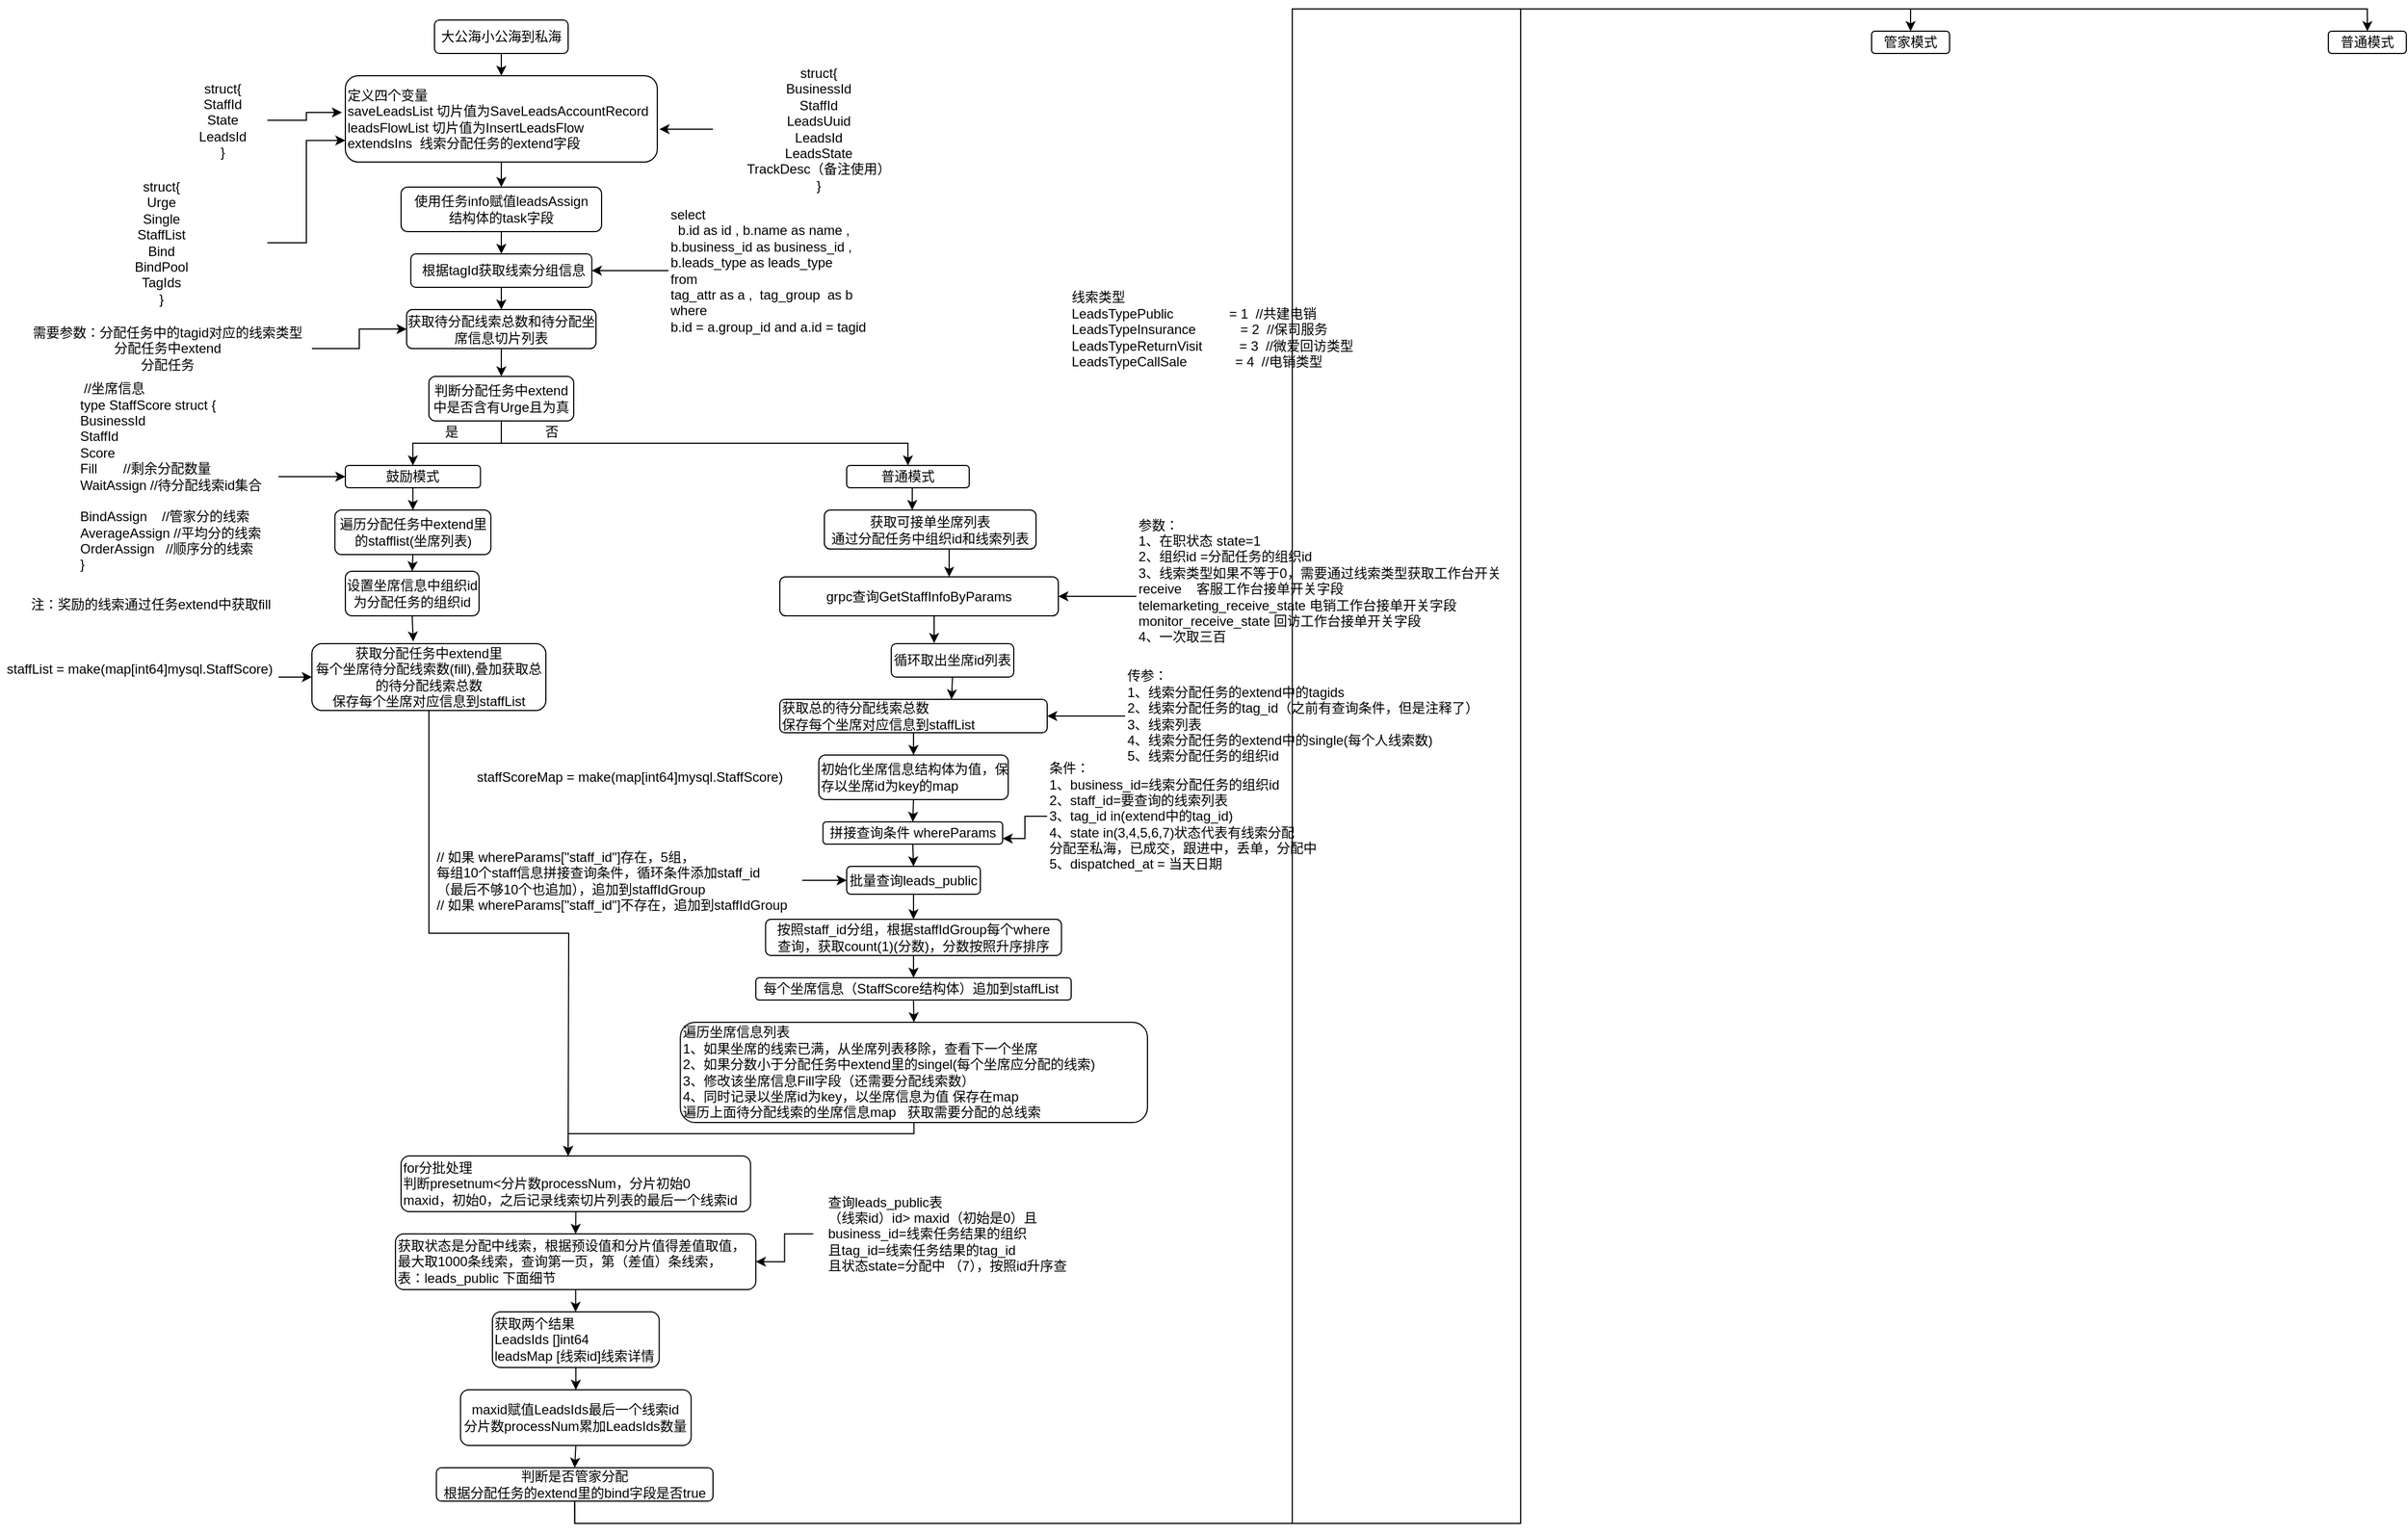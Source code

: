 <mxfile version="14.1.8" type="github">
  <diagram id="KY8PMSi8VeK6j9uEWK3R" name="Page-1">
    <mxGraphModel dx="946" dy="646" grid="1" gridSize="10" guides="1" tooltips="1" connect="1" arrows="1" fold="1" page="1" pageScale="1" pageWidth="1200" pageHeight="1920" math="0" shadow="0">
      <root>
        <mxCell id="0" />
        <mxCell id="1" parent="0" />
        <mxCell id="M7u62a-sFAjZS3G1px5h-3" style="edgeStyle=orthogonalEdgeStyle;rounded=0;orthogonalLoop=1;jettySize=auto;html=1;exitX=0.5;exitY=1;exitDx=0;exitDy=0;entryX=0.5;entryY=0;entryDx=0;entryDy=0;" edge="1" parent="1" source="M7u62a-sFAjZS3G1px5h-1" target="M7u62a-sFAjZS3G1px5h-2">
          <mxGeometry relative="1" as="geometry" />
        </mxCell>
        <mxCell id="M7u62a-sFAjZS3G1px5h-1" value="大公海小公海到私海" style="rounded=1;whiteSpace=wrap;html=1;" vertex="1" parent="1">
          <mxGeometry x="400" y="20" width="120" height="30" as="geometry" />
        </mxCell>
        <mxCell id="M7u62a-sFAjZS3G1px5h-11" style="edgeStyle=orthogonalEdgeStyle;rounded=0;orthogonalLoop=1;jettySize=auto;html=1;exitX=0.5;exitY=1;exitDx=0;exitDy=0;entryX=0.5;entryY=0;entryDx=0;entryDy=0;" edge="1" parent="1" source="M7u62a-sFAjZS3G1px5h-2" target="M7u62a-sFAjZS3G1px5h-10">
          <mxGeometry relative="1" as="geometry" />
        </mxCell>
        <mxCell id="M7u62a-sFAjZS3G1px5h-2" value="定义四个变量&lt;br&gt;saveLeadsList 切片值为SaveLeadsAccountRecord&lt;br&gt;leadsFlowList 切片值为InsertLeadsFlow&lt;br&gt;extendsIns&amp;nbsp; 线索分配任务的extend字段" style="rounded=1;whiteSpace=wrap;html=1;align=left;" vertex="1" parent="1">
          <mxGeometry x="320" y="70" width="280" height="77.5" as="geometry" />
        </mxCell>
        <mxCell id="M7u62a-sFAjZS3G1px5h-7" style="edgeStyle=orthogonalEdgeStyle;rounded=0;orthogonalLoop=1;jettySize=auto;html=1;exitX=1;exitY=0.5;exitDx=0;exitDy=0;entryX=-0.011;entryY=0.426;entryDx=0;entryDy=0;entryPerimeter=0;" edge="1" parent="1" source="M7u62a-sFAjZS3G1px5h-4" target="M7u62a-sFAjZS3G1px5h-2">
          <mxGeometry relative="1" as="geometry" />
        </mxCell>
        <mxCell id="M7u62a-sFAjZS3G1px5h-4" value="struct{&lt;br&gt;StaffId&lt;br&gt;State&lt;br&gt;LeadsId&lt;br&gt;}" style="text;html=1;strokeColor=none;fillColor=none;align=center;verticalAlign=middle;whiteSpace=wrap;rounded=0;" vertex="1" parent="1">
          <mxGeometry x="170" y="70" width="80" height="80" as="geometry" />
        </mxCell>
        <mxCell id="M7u62a-sFAjZS3G1px5h-6" style="edgeStyle=orthogonalEdgeStyle;rounded=0;orthogonalLoop=1;jettySize=auto;html=1;exitX=0;exitY=0.5;exitDx=0;exitDy=0;entryX=1.007;entryY=0.619;entryDx=0;entryDy=0;entryPerimeter=0;" edge="1" parent="1" source="M7u62a-sFAjZS3G1px5h-5" target="M7u62a-sFAjZS3G1px5h-2">
          <mxGeometry relative="1" as="geometry" />
        </mxCell>
        <mxCell id="M7u62a-sFAjZS3G1px5h-5" value="struct{&lt;br&gt;BusinessId&lt;br&gt;StaffId&lt;br&gt;LeadsUuid&lt;br&gt;LeadsId&lt;br&gt;LeadsState&lt;br&gt;TrackDesc（备注使用）&lt;br&gt;}" style="text;html=1;strokeColor=none;fillColor=none;align=center;verticalAlign=middle;whiteSpace=wrap;rounded=0;" vertex="1" parent="1">
          <mxGeometry x="650" y="68" width="190" height="100" as="geometry" />
        </mxCell>
        <mxCell id="M7u62a-sFAjZS3G1px5h-9" style="edgeStyle=orthogonalEdgeStyle;rounded=0;orthogonalLoop=1;jettySize=auto;html=1;exitX=1;exitY=0.5;exitDx=0;exitDy=0;entryX=0;entryY=0.75;entryDx=0;entryDy=0;" edge="1" parent="1" source="M7u62a-sFAjZS3G1px5h-8" target="M7u62a-sFAjZS3G1px5h-2">
          <mxGeometry relative="1" as="geometry" />
        </mxCell>
        <mxCell id="M7u62a-sFAjZS3G1px5h-8" value="struct{&lt;br&gt;Urge&lt;br&gt;Single&lt;br&gt;StaffList&lt;br&gt;Bind&lt;br&gt;BindPool&lt;br&gt;TagIds&lt;br&gt;}" style="text;html=1;strokeColor=none;fillColor=none;align=center;verticalAlign=middle;whiteSpace=wrap;rounded=0;" vertex="1" parent="1">
          <mxGeometry x="60" y="170" width="190" height="100" as="geometry" />
        </mxCell>
        <mxCell id="M7u62a-sFAjZS3G1px5h-13" style="edgeStyle=orthogonalEdgeStyle;rounded=0;orthogonalLoop=1;jettySize=auto;html=1;exitX=0.5;exitY=1;exitDx=0;exitDy=0;entryX=0.5;entryY=0;entryDx=0;entryDy=0;" edge="1" parent="1" source="M7u62a-sFAjZS3G1px5h-10" target="M7u62a-sFAjZS3G1px5h-12">
          <mxGeometry relative="1" as="geometry" />
        </mxCell>
        <mxCell id="M7u62a-sFAjZS3G1px5h-10" value="使用任务info赋值l&lt;span style=&quot;text-align: left&quot;&gt;eadsAssign&lt;br&gt;结构体的task字段&lt;/span&gt;" style="rounded=1;whiteSpace=wrap;html=1;" vertex="1" parent="1">
          <mxGeometry x="370" y="170" width="180" height="40" as="geometry" />
        </mxCell>
        <mxCell id="M7u62a-sFAjZS3G1px5h-16" style="edgeStyle=orthogonalEdgeStyle;rounded=0;orthogonalLoop=1;jettySize=auto;html=1;exitX=0.5;exitY=1;exitDx=0;exitDy=0;entryX=0.5;entryY=0;entryDx=0;entryDy=0;" edge="1" parent="1" source="M7u62a-sFAjZS3G1px5h-12" target="M7u62a-sFAjZS3G1px5h-15">
          <mxGeometry relative="1" as="geometry" />
        </mxCell>
        <mxCell id="M7u62a-sFAjZS3G1px5h-12" value="&amp;nbsp;根据tagId获取线索分组信息&lt;br&gt;" style="rounded=1;whiteSpace=wrap;html=1;" vertex="1" parent="1">
          <mxGeometry x="378.75" y="230" width="162.5" height="30" as="geometry" />
        </mxCell>
        <mxCell id="M7u62a-sFAjZS3G1px5h-61" style="edgeStyle=orthogonalEdgeStyle;rounded=0;orthogonalLoop=1;jettySize=auto;html=1;entryX=1;entryY=0.5;entryDx=0;entryDy=0;" edge="1" parent="1" source="M7u62a-sFAjZS3G1px5h-14" target="M7u62a-sFAjZS3G1px5h-12">
          <mxGeometry relative="1" as="geometry" />
        </mxCell>
        <mxCell id="M7u62a-sFAjZS3G1px5h-14" value="&lt;div&gt;select&amp;nbsp;&lt;/div&gt;&lt;div&gt;&amp;nbsp; b.id as id , b.name as name ,&lt;/div&gt;&lt;div&gt;b.business_id as business_id ,&amp;nbsp;&lt;/div&gt;&lt;div&gt;b.leads_type as leads_type&lt;/div&gt;&lt;div&gt;from&amp;nbsp;&lt;/div&gt;&lt;div&gt;tag_attr as a ,&amp;nbsp; tag_group&amp;nbsp; as b&lt;/div&gt;&lt;div&gt;where&amp;nbsp;&lt;/div&gt;&lt;div&gt;b.id = a.group_id and a.id = tagid&lt;/div&gt;" style="text;html=1;align=left;verticalAlign=middle;resizable=0;points=[];autosize=1;" vertex="1" parent="1">
          <mxGeometry x="610" y="185" width="190" height="120" as="geometry" />
        </mxCell>
        <mxCell id="M7u62a-sFAjZS3G1px5h-20" style="edgeStyle=orthogonalEdgeStyle;rounded=0;orthogonalLoop=1;jettySize=auto;html=1;exitX=0.5;exitY=1;exitDx=0;exitDy=0;" edge="1" parent="1" source="M7u62a-sFAjZS3G1px5h-15" target="M7u62a-sFAjZS3G1px5h-19">
          <mxGeometry relative="1" as="geometry" />
        </mxCell>
        <mxCell id="M7u62a-sFAjZS3G1px5h-15" value="获取待分配线索总数和待分配坐席信息切片列表" style="rounded=1;whiteSpace=wrap;html=1;" vertex="1" parent="1">
          <mxGeometry x="375" y="280" width="170" height="35" as="geometry" />
        </mxCell>
        <mxCell id="M7u62a-sFAjZS3G1px5h-18" style="edgeStyle=orthogonalEdgeStyle;rounded=0;orthogonalLoop=1;jettySize=auto;html=1;entryX=0;entryY=0.5;entryDx=0;entryDy=0;" edge="1" parent="1" source="M7u62a-sFAjZS3G1px5h-17" target="M7u62a-sFAjZS3G1px5h-15">
          <mxGeometry relative="1" as="geometry" />
        </mxCell>
        <mxCell id="M7u62a-sFAjZS3G1px5h-17" value="需要参数：分配任务中的tagid对应的线索类型&lt;br&gt;分配任务中extend&lt;br&gt;分配任务&lt;br&gt;" style="text;html=1;align=center;verticalAlign=middle;resizable=0;points=[];autosize=1;" vertex="1" parent="1">
          <mxGeometry x="30" y="290" width="260" height="50" as="geometry" />
        </mxCell>
        <mxCell id="M7u62a-sFAjZS3G1px5h-23" style="edgeStyle=orthogonalEdgeStyle;rounded=0;orthogonalLoop=1;jettySize=auto;html=1;exitX=0.5;exitY=1;exitDx=0;exitDy=0;entryX=0.5;entryY=0;entryDx=0;entryDy=0;" edge="1" parent="1" source="M7u62a-sFAjZS3G1px5h-19" target="M7u62a-sFAjZS3G1px5h-21">
          <mxGeometry relative="1" as="geometry" />
        </mxCell>
        <mxCell id="M7u62a-sFAjZS3G1px5h-24" style="edgeStyle=orthogonalEdgeStyle;rounded=0;orthogonalLoop=1;jettySize=auto;html=1;exitX=0.5;exitY=1;exitDx=0;exitDy=0;entryX=0.5;entryY=0;entryDx=0;entryDy=0;" edge="1" parent="1" source="M7u62a-sFAjZS3G1px5h-19" target="M7u62a-sFAjZS3G1px5h-22">
          <mxGeometry relative="1" as="geometry" />
        </mxCell>
        <mxCell id="M7u62a-sFAjZS3G1px5h-19" value="判断分配任务中extend中是否含有Urge且为真" style="rounded=1;whiteSpace=wrap;html=1;" vertex="1" parent="1">
          <mxGeometry x="395" y="340" width="130" height="40" as="geometry" />
        </mxCell>
        <mxCell id="M7u62a-sFAjZS3G1px5h-31" style="edgeStyle=orthogonalEdgeStyle;rounded=0;orthogonalLoop=1;jettySize=auto;html=1;exitX=0.5;exitY=1;exitDx=0;exitDy=0;entryX=0.5;entryY=0;entryDx=0;entryDy=0;" edge="1" parent="1" source="M7u62a-sFAjZS3G1px5h-21" target="M7u62a-sFAjZS3G1px5h-30">
          <mxGeometry relative="1" as="geometry" />
        </mxCell>
        <mxCell id="M7u62a-sFAjZS3G1px5h-21" value="鼓励模式" style="rounded=1;whiteSpace=wrap;html=1;" vertex="1" parent="1">
          <mxGeometry x="320" y="420" width="121.25" height="20" as="geometry" />
        </mxCell>
        <mxCell id="M7u62a-sFAjZS3G1px5h-38" style="edgeStyle=orthogonalEdgeStyle;rounded=0;orthogonalLoop=1;jettySize=auto;html=1;exitX=0.5;exitY=1;exitDx=0;exitDy=0;entryX=0.415;entryY=0;entryDx=0;entryDy=0;entryPerimeter=0;" edge="1" parent="1" source="M7u62a-sFAjZS3G1px5h-22" target="M7u62a-sFAjZS3G1px5h-37">
          <mxGeometry relative="1" as="geometry" />
        </mxCell>
        <mxCell id="M7u62a-sFAjZS3G1px5h-22" value="普通模式" style="rounded=1;whiteSpace=wrap;html=1;" vertex="1" parent="1">
          <mxGeometry x="770" y="420" width="110" height="20" as="geometry" />
        </mxCell>
        <mxCell id="M7u62a-sFAjZS3G1px5h-25" value="是" style="text;html=1;align=center;verticalAlign=middle;resizable=0;points=[];autosize=1;" vertex="1" parent="1">
          <mxGeometry x="400" y="380" width="30" height="20" as="geometry" />
        </mxCell>
        <mxCell id="M7u62a-sFAjZS3G1px5h-26" value="否" style="text;html=1;align=center;verticalAlign=middle;resizable=0;points=[];autosize=1;" vertex="1" parent="1">
          <mxGeometry x="490" y="380" width="30" height="20" as="geometry" />
        </mxCell>
        <mxCell id="M7u62a-sFAjZS3G1px5h-29" style="edgeStyle=orthogonalEdgeStyle;rounded=0;orthogonalLoop=1;jettySize=auto;html=1;entryX=0;entryY=0.5;entryDx=0;entryDy=0;" edge="1" parent="1" source="M7u62a-sFAjZS3G1px5h-28" target="M7u62a-sFAjZS3G1px5h-21">
          <mxGeometry relative="1" as="geometry" />
        </mxCell>
        <mxCell id="M7u62a-sFAjZS3G1px5h-28" value="&lt;div&gt;&amp;nbsp;//坐席信息&lt;/div&gt;&lt;div&gt;type StaffScore struct {&lt;/div&gt;&lt;div&gt;&lt;span&gt;	&lt;/span&gt;BusinessId&amp;nbsp; &amp;nbsp;&amp;nbsp;&lt;/div&gt;&lt;div&gt;&lt;span&gt;	&lt;/span&gt;StaffId&amp;nbsp; &amp;nbsp; &amp;nbsp;&amp;nbsp;&lt;/div&gt;&lt;div&gt;&lt;span&gt;	&lt;/span&gt;Score&amp;nbsp; &amp;nbsp; &amp;nbsp; &amp;nbsp; &amp;nbsp;&lt;/div&gt;&lt;div&gt;&lt;span&gt;	&lt;/span&gt;Fill&amp;nbsp; &amp;nbsp; &amp;nbsp; &amp;nbsp;//剩余分配数量&lt;/div&gt;&lt;div&gt;&lt;span&gt;	&lt;/span&gt;WaitAssign //待分配线索id集合&lt;/div&gt;&lt;div&gt;&lt;br&gt;&lt;/div&gt;&lt;div&gt;&lt;span&gt;	&lt;/span&gt;BindAssign&amp;nbsp; &amp;nbsp; //管家分的线索&lt;/div&gt;&lt;div&gt;&lt;span&gt;	&lt;/span&gt;AverageAssign //平均分的线索&lt;/div&gt;&lt;div&gt;&lt;span&gt;	&lt;/span&gt;OrderAssign&amp;nbsp; &amp;nbsp;//顺序分的线索&lt;/div&gt;&lt;div&gt;}&lt;/div&gt;" style="text;html=1;align=left;verticalAlign=middle;resizable=0;points=[];autosize=1;" vertex="1" parent="1">
          <mxGeometry x="80" y="345" width="180" height="170" as="geometry" />
        </mxCell>
        <mxCell id="M7u62a-sFAjZS3G1px5h-33" style="edgeStyle=orthogonalEdgeStyle;rounded=0;orthogonalLoop=1;jettySize=auto;html=1;exitX=0.5;exitY=1;exitDx=0;exitDy=0;entryX=0.5;entryY=0;entryDx=0;entryDy=0;" edge="1" parent="1" source="M7u62a-sFAjZS3G1px5h-30" target="M7u62a-sFAjZS3G1px5h-32">
          <mxGeometry relative="1" as="geometry" />
        </mxCell>
        <mxCell id="M7u62a-sFAjZS3G1px5h-30" value="遍历分配任务中extend里的stafflist(坐席列表)" style="rounded=1;whiteSpace=wrap;html=1;" vertex="1" parent="1">
          <mxGeometry x="310.62" y="460" width="140" height="40" as="geometry" />
        </mxCell>
        <mxCell id="M7u62a-sFAjZS3G1px5h-36" style="edgeStyle=orthogonalEdgeStyle;rounded=0;orthogonalLoop=1;jettySize=auto;html=1;exitX=0.5;exitY=1;exitDx=0;exitDy=0;entryX=0.433;entryY=-0.033;entryDx=0;entryDy=0;entryPerimeter=0;" edge="1" parent="1" source="M7u62a-sFAjZS3G1px5h-32" target="M7u62a-sFAjZS3G1px5h-34">
          <mxGeometry relative="1" as="geometry" />
        </mxCell>
        <mxCell id="M7u62a-sFAjZS3G1px5h-32" value="设置坐席信息中组织id为分配任务的组织id" style="rounded=1;whiteSpace=wrap;html=1;" vertex="1" parent="1">
          <mxGeometry x="320" y="515" width="120" height="40" as="geometry" />
        </mxCell>
        <mxCell id="M7u62a-sFAjZS3G1px5h-74" style="edgeStyle=orthogonalEdgeStyle;rounded=0;orthogonalLoop=1;jettySize=auto;html=1;exitX=0.5;exitY=1;exitDx=0;exitDy=0;entryX=0.5;entryY=0;entryDx=0;entryDy=0;" edge="1" parent="1" source="M7u62a-sFAjZS3G1px5h-34">
          <mxGeometry relative="1" as="geometry">
            <mxPoint x="520" y="1040" as="targetPoint" />
          </mxGeometry>
        </mxCell>
        <mxCell id="M7u62a-sFAjZS3G1px5h-34" value="获取分配任务中extend里&lt;br&gt;每个坐席待分配线索数(fill),叠加获取总的待分配线索总数&lt;br&gt;保存每个坐席对应信息到staffList&lt;br&gt;" style="rounded=1;whiteSpace=wrap;html=1;" vertex="1" parent="1">
          <mxGeometry x="290" y="580" width="210" height="60" as="geometry" />
        </mxCell>
        <mxCell id="M7u62a-sFAjZS3G1px5h-62" style="edgeStyle=orthogonalEdgeStyle;rounded=0;orthogonalLoop=1;jettySize=auto;html=1;entryX=0;entryY=0.5;entryDx=0;entryDy=0;" edge="1" parent="1" source="M7u62a-sFAjZS3G1px5h-35" target="M7u62a-sFAjZS3G1px5h-34">
          <mxGeometry relative="1" as="geometry" />
        </mxCell>
        <mxCell id="M7u62a-sFAjZS3G1px5h-35" value="&lt;div&gt;staffList = make(map[int64]mysql.StaffScore)&lt;/div&gt;&lt;div&gt;&lt;br&gt;&lt;/div&gt;" style="text;html=1;align=center;verticalAlign=middle;resizable=0;points=[];autosize=1;" vertex="1" parent="1">
          <mxGeometry x="10" y="595" width="250" height="30" as="geometry" />
        </mxCell>
        <mxCell id="M7u62a-sFAjZS3G1px5h-40" style="edgeStyle=orthogonalEdgeStyle;rounded=0;orthogonalLoop=1;jettySize=auto;html=1;exitX=0.5;exitY=1;exitDx=0;exitDy=0;entryX=0.608;entryY=0;entryDx=0;entryDy=0;entryPerimeter=0;" edge="1" parent="1" source="M7u62a-sFAjZS3G1px5h-37" target="M7u62a-sFAjZS3G1px5h-39">
          <mxGeometry relative="1" as="geometry" />
        </mxCell>
        <mxCell id="M7u62a-sFAjZS3G1px5h-37" value="获取可接单坐席列表&lt;br&gt;通过分配任务中组织id和线索列表" style="rounded=1;whiteSpace=wrap;html=1;" vertex="1" parent="1">
          <mxGeometry x="750" y="460" width="190" height="35" as="geometry" />
        </mxCell>
        <mxCell id="M7u62a-sFAjZS3G1px5h-45" style="edgeStyle=orthogonalEdgeStyle;rounded=0;orthogonalLoop=1;jettySize=auto;html=1;exitX=0.5;exitY=1;exitDx=0;exitDy=0;entryX=0.35;entryY=-0.017;entryDx=0;entryDy=0;entryPerimeter=0;" edge="1" parent="1" source="M7u62a-sFAjZS3G1px5h-39" target="M7u62a-sFAjZS3G1px5h-44">
          <mxGeometry relative="1" as="geometry" />
        </mxCell>
        <mxCell id="M7u62a-sFAjZS3G1px5h-39" value="grpc查询GetStaffInfoByParams" style="rounded=1;whiteSpace=wrap;html=1;" vertex="1" parent="1">
          <mxGeometry x="710" y="520" width="250" height="35" as="geometry" />
        </mxCell>
        <mxCell id="M7u62a-sFAjZS3G1px5h-43" style="edgeStyle=orthogonalEdgeStyle;rounded=0;orthogonalLoop=1;jettySize=auto;html=1;entryX=1;entryY=0.5;entryDx=0;entryDy=0;" edge="1" parent="1" source="M7u62a-sFAjZS3G1px5h-41" target="M7u62a-sFAjZS3G1px5h-39">
          <mxGeometry relative="1" as="geometry" />
        </mxCell>
        <mxCell id="M7u62a-sFAjZS3G1px5h-41" value="参数：&lt;br&gt;1、在职状态 state=1&lt;br&gt;2、组织id =分配任务的组织id&lt;br&gt;3、线索类型如果不等于0，需要通过线索类型获取工作台开关&lt;br&gt;receive&amp;nbsp; &amp;nbsp;&amp;nbsp;客服工作台接单开关字段&lt;br&gt;&lt;div&gt;telemarketing_receive_state&amp;nbsp;&lt;span&gt;电销工作台接单开关字段&lt;/span&gt;&lt;/div&gt;&lt;div&gt;monitor_receive_state&amp;nbsp;&lt;span&gt;回访工作台接单开关字段&lt;br&gt;&lt;/span&gt;4、一次取三百&lt;/div&gt;&lt;div&gt;&lt;span&gt;&lt;br&gt;&lt;/span&gt;&lt;/div&gt;&lt;div&gt;&lt;br&gt;&lt;/div&gt;" style="text;html=1;align=left;verticalAlign=middle;resizable=0;points=[];autosize=1;" vertex="1" parent="1">
          <mxGeometry x="1030" y="462.5" width="340" height="150" as="geometry" />
        </mxCell>
        <mxCell id="M7u62a-sFAjZS3G1px5h-42" value="&lt;div&gt;线索类型&lt;/div&gt;&lt;div&gt;LeadsTypePublic&amp;nbsp; &amp;nbsp; &amp;nbsp; &amp;nbsp; &amp;nbsp; &amp;nbsp; &amp;nbsp; &amp;nbsp;= 1&amp;nbsp; //共建电销&lt;/div&gt;&lt;div&gt;LeadsTypeInsurance&amp;nbsp; &amp;nbsp; &amp;nbsp; &amp;nbsp; &amp;nbsp; &amp;nbsp; = 2&amp;nbsp; //保司服务&lt;/div&gt;&lt;div&gt;LeadsTypeReturnVisit&amp;nbsp; &amp;nbsp; &amp;nbsp; &amp;nbsp; &amp;nbsp; = 3&amp;nbsp; //微爱回访类型&lt;/div&gt;&lt;div&gt;LeadsTypeCallSale&amp;nbsp; &amp;nbsp; &amp;nbsp; &amp;nbsp; &amp;nbsp; &amp;nbsp; &amp;nbsp;= 4&amp;nbsp; //电销类型&lt;/div&gt;&lt;div&gt;&lt;br&gt;&lt;/div&gt;" style="text;html=1;align=left;verticalAlign=middle;resizable=0;points=[];autosize=1;" vertex="1" parent="1">
          <mxGeometry x="970" y="260" width="270" height="90" as="geometry" />
        </mxCell>
        <mxCell id="M7u62a-sFAjZS3G1px5h-47" style="edgeStyle=orthogonalEdgeStyle;rounded=0;orthogonalLoop=1;jettySize=auto;html=1;exitX=0.5;exitY=1;exitDx=0;exitDy=0;entryX=0.642;entryY=0;entryDx=0;entryDy=0;entryPerimeter=0;" edge="1" parent="1" source="M7u62a-sFAjZS3G1px5h-44" target="M7u62a-sFAjZS3G1px5h-46">
          <mxGeometry relative="1" as="geometry" />
        </mxCell>
        <mxCell id="M7u62a-sFAjZS3G1px5h-44" value="循环取出坐席id列表" style="rounded=1;whiteSpace=wrap;html=1;" vertex="1" parent="1">
          <mxGeometry x="810" y="580" width="110" height="30" as="geometry" />
        </mxCell>
        <mxCell id="M7u62a-sFAjZS3G1px5h-52" style="edgeStyle=orthogonalEdgeStyle;rounded=0;orthogonalLoop=1;jettySize=auto;html=1;exitX=0.5;exitY=1;exitDx=0;exitDy=0;" edge="1" parent="1" source="M7u62a-sFAjZS3G1px5h-46" target="M7u62a-sFAjZS3G1px5h-50">
          <mxGeometry relative="1" as="geometry" />
        </mxCell>
        <mxCell id="M7u62a-sFAjZS3G1px5h-46" value="&lt;span&gt;获取总的待分配线索总数&lt;/span&gt;&lt;br&gt;&lt;span&gt;保存每个坐席对应信息到staffList&lt;/span&gt;" style="rounded=1;whiteSpace=wrap;html=1;align=left;" vertex="1" parent="1">
          <mxGeometry x="710" y="630" width="240" height="30" as="geometry" />
        </mxCell>
        <mxCell id="M7u62a-sFAjZS3G1px5h-49" style="edgeStyle=orthogonalEdgeStyle;rounded=0;orthogonalLoop=1;jettySize=auto;html=1;entryX=1;entryY=0.5;entryDx=0;entryDy=0;" edge="1" parent="1" source="M7u62a-sFAjZS3G1px5h-48" target="M7u62a-sFAjZS3G1px5h-46">
          <mxGeometry relative="1" as="geometry" />
        </mxCell>
        <mxCell id="M7u62a-sFAjZS3G1px5h-48" value="传参：&lt;br&gt;1、线索分配任务的extend中的tagids&lt;br&gt;2、线索分配任务的tag_id（之前有查询条件，但是注释了）&lt;br&gt;3、线索列表&lt;br&gt;4、线索分配任务的extend中的single(每个人线索数)&lt;br&gt;5、线索分配任务的组织id" style="text;html=1;align=left;verticalAlign=middle;resizable=0;points=[];autosize=1;" vertex="1" parent="1">
          <mxGeometry x="1020" y="600" width="330" height="90" as="geometry" />
        </mxCell>
        <mxCell id="M7u62a-sFAjZS3G1px5h-54" style="edgeStyle=orthogonalEdgeStyle;rounded=0;orthogonalLoop=1;jettySize=auto;html=1;exitX=0.5;exitY=1;exitDx=0;exitDy=0;entryX=0.5;entryY=0;entryDx=0;entryDy=0;" edge="1" parent="1" source="M7u62a-sFAjZS3G1px5h-50" target="M7u62a-sFAjZS3G1px5h-53">
          <mxGeometry relative="1" as="geometry" />
        </mxCell>
        <mxCell id="M7u62a-sFAjZS3G1px5h-50" value="初始化坐席信息结构体为值，保存以坐席id为key的map" style="rounded=1;whiteSpace=wrap;html=1;align=left;" vertex="1" parent="1">
          <mxGeometry x="745" y="680" width="170" height="40" as="geometry" />
        </mxCell>
        <mxCell id="M7u62a-sFAjZS3G1px5h-51" value="&lt;div&gt;&lt;span&gt;	&lt;/span&gt;staffScoreMap = make(map[int64]mysql.StaffScore)&lt;/div&gt;" style="text;html=1;align=center;verticalAlign=middle;resizable=0;points=[];autosize=1;" vertex="1" parent="1">
          <mxGeometry x="430" y="690" width="290" height="20" as="geometry" />
        </mxCell>
        <mxCell id="M7u62a-sFAjZS3G1px5h-57" style="edgeStyle=orthogonalEdgeStyle;rounded=0;orthogonalLoop=1;jettySize=auto;html=1;exitX=0.5;exitY=1;exitDx=0;exitDy=0;entryX=0.5;entryY=0;entryDx=0;entryDy=0;" edge="1" parent="1" source="M7u62a-sFAjZS3G1px5h-53" target="M7u62a-sFAjZS3G1px5h-56">
          <mxGeometry relative="1" as="geometry" />
        </mxCell>
        <mxCell id="M7u62a-sFAjZS3G1px5h-53" value="拼接查询条件 whereParams" style="rounded=1;whiteSpace=wrap;html=1;" vertex="1" parent="1">
          <mxGeometry x="748.75" y="740" width="161.25" height="20" as="geometry" />
        </mxCell>
        <mxCell id="M7u62a-sFAjZS3G1px5h-59" style="edgeStyle=orthogonalEdgeStyle;rounded=0;orthogonalLoop=1;jettySize=auto;html=1;entryX=1;entryY=0.75;entryDx=0;entryDy=0;" edge="1" parent="1" source="M7u62a-sFAjZS3G1px5h-55" target="M7u62a-sFAjZS3G1px5h-53">
          <mxGeometry relative="1" as="geometry" />
        </mxCell>
        <mxCell id="M7u62a-sFAjZS3G1px5h-55" value="条件：&lt;br&gt;1、business_id=线索分配任务的组织id&lt;br&gt;2、staff_id=要查询的线索列表&lt;br&gt;3、tag_id in(extend中的tag_id)&lt;br&gt;4、state in(3,4,5,6,7)状态代表有线索分配&lt;br&gt;分配至私海，已成交，跟进中，丢单，分配中&lt;br&gt;5、dispatched_at = 当天日期" style="text;html=1;align=left;verticalAlign=middle;resizable=0;points=[];autosize=1;" vertex="1" parent="1">
          <mxGeometry x="950" y="685" width="260" height="100" as="geometry" />
        </mxCell>
        <mxCell id="M7u62a-sFAjZS3G1px5h-65" style="edgeStyle=orthogonalEdgeStyle;rounded=0;orthogonalLoop=1;jettySize=auto;html=1;exitX=0.5;exitY=1;exitDx=0;exitDy=0;entryX=0.5;entryY=0;entryDx=0;entryDy=0;" edge="1" parent="1" source="M7u62a-sFAjZS3G1px5h-56" target="M7u62a-sFAjZS3G1px5h-64">
          <mxGeometry relative="1" as="geometry" />
        </mxCell>
        <mxCell id="M7u62a-sFAjZS3G1px5h-56" value="批量查询leads_public" style="rounded=1;whiteSpace=wrap;html=1;" vertex="1" parent="1">
          <mxGeometry x="770" y="780" width="120" height="25" as="geometry" />
        </mxCell>
        <mxCell id="M7u62a-sFAjZS3G1px5h-60" style="edgeStyle=orthogonalEdgeStyle;rounded=0;orthogonalLoop=1;jettySize=auto;html=1;entryX=0;entryY=0.5;entryDx=0;entryDy=0;" edge="1" parent="1" source="M7u62a-sFAjZS3G1px5h-58" target="M7u62a-sFAjZS3G1px5h-56">
          <mxGeometry relative="1" as="geometry" />
        </mxCell>
        <mxCell id="M7u62a-sFAjZS3G1px5h-58" value="&lt;div&gt;// 如果 whereParams[&quot;staff_id&quot;]存在，5组，&lt;/div&gt;&lt;div&gt;每组10个staff信息拼接查询条件，循环条件添加staff_id&lt;/div&gt;&lt;div&gt;（最后不够10个也追加），&lt;span&gt;追加到staffIdGroup&lt;/span&gt;&lt;/div&gt;&lt;div&gt;// 如果 whereParams[&quot;staff_id&quot;]不存在，追加到staffIdGroup&lt;/div&gt;" style="text;html=1;align=left;verticalAlign=middle;resizable=0;points=[];autosize=1;" vertex="1" parent="1">
          <mxGeometry x="400" y="762.5" width="330" height="60" as="geometry" />
        </mxCell>
        <mxCell id="M7u62a-sFAjZS3G1px5h-67" style="edgeStyle=orthogonalEdgeStyle;rounded=0;orthogonalLoop=1;jettySize=auto;html=1;exitX=0.5;exitY=1;exitDx=0;exitDy=0;entryX=0.5;entryY=0;entryDx=0;entryDy=0;" edge="1" parent="1" source="M7u62a-sFAjZS3G1px5h-64" target="M7u62a-sFAjZS3G1px5h-66">
          <mxGeometry relative="1" as="geometry" />
        </mxCell>
        <mxCell id="M7u62a-sFAjZS3G1px5h-64" value="按照staff_id分组，根据&lt;span style=&quot;text-align: left&quot;&gt;staffIdGroup每个where&lt;/span&gt;&lt;br&gt;查询，获取count(1)(分数)，分数按照升序排序" style="rounded=1;whiteSpace=wrap;html=1;" vertex="1" parent="1">
          <mxGeometry x="697.19" y="827.5" width="265.62" height="32.5" as="geometry" />
        </mxCell>
        <mxCell id="M7u62a-sFAjZS3G1px5h-69" style="edgeStyle=orthogonalEdgeStyle;rounded=0;orthogonalLoop=1;jettySize=auto;html=1;exitX=0.5;exitY=1;exitDx=0;exitDy=0;entryX=0.5;entryY=0;entryDx=0;entryDy=0;" edge="1" parent="1" source="M7u62a-sFAjZS3G1px5h-66" target="M7u62a-sFAjZS3G1px5h-68">
          <mxGeometry relative="1" as="geometry" />
        </mxCell>
        <mxCell id="M7u62a-sFAjZS3G1px5h-66" value="每个坐席信息（&lt;span style=&quot;text-align: left&quot;&gt;StaffScore结构体）&lt;/span&gt;追加到staffList&amp;nbsp;" style="rounded=1;whiteSpace=wrap;html=1;" vertex="1" parent="1">
          <mxGeometry x="688.47" y="880" width="283.06" height="20" as="geometry" />
        </mxCell>
        <mxCell id="M7u62a-sFAjZS3G1px5h-75" style="edgeStyle=orthogonalEdgeStyle;rounded=0;orthogonalLoop=1;jettySize=auto;html=1;exitX=0.5;exitY=1;exitDx=0;exitDy=0;entryX=0.5;entryY=0;entryDx=0;entryDy=0;" edge="1" parent="1" source="M7u62a-sFAjZS3G1px5h-68">
          <mxGeometry relative="1" as="geometry">
            <mxPoint x="520" y="1040" as="targetPoint" />
            <Array as="points">
              <mxPoint x="830" y="1020" />
              <mxPoint x="520" y="1020" />
            </Array>
          </mxGeometry>
        </mxCell>
        <mxCell id="M7u62a-sFAjZS3G1px5h-68" value="遍历坐席信息列表&lt;br&gt;1、如果坐席的线索已满，从坐席列表移除，查看下一个坐席&lt;br&gt;2、如果分数小于分配任务中extend里的singel(每个坐席应分配的线索)&lt;br&gt;3、修改该坐席信息Fill字段（还需要分配线索数）&lt;br&gt;4、同时记录以坐席id为key，以坐席信息为值 保存在map&lt;br&gt;遍历上面待分配线索的坐席信息map&amp;nbsp; &amp;nbsp;获取需要分配的总线索" style="rounded=1;whiteSpace=wrap;html=1;align=left;" vertex="1" parent="1">
          <mxGeometry x="620.7" y="920" width="419.3" height="90" as="geometry" />
        </mxCell>
        <mxCell id="M7u62a-sFAjZS3G1px5h-72" value="注：奖励的线索通过任务extend中获取fill" style="text;html=1;align=center;verticalAlign=middle;resizable=0;points=[];autosize=1;" vertex="1" parent="1">
          <mxGeometry x="30" y="535" width="230" height="20" as="geometry" />
        </mxCell>
        <mxCell id="M7u62a-sFAjZS3G1px5h-78" style="edgeStyle=orthogonalEdgeStyle;rounded=0;orthogonalLoop=1;jettySize=auto;html=1;exitX=0.5;exitY=1;exitDx=0;exitDy=0;entryX=0.5;entryY=0;entryDx=0;entryDy=0;" edge="1" parent="1" source="M7u62a-sFAjZS3G1px5h-76" target="M7u62a-sFAjZS3G1px5h-77">
          <mxGeometry relative="1" as="geometry" />
        </mxCell>
        <mxCell id="M7u62a-sFAjZS3G1px5h-76" value="for分批处理&lt;br&gt;判断presetnum&amp;lt;分片数processNum，分片初始0&lt;br&gt;maxid，初始0，之后记录线索切片列表的最后一个线索id" style="rounded=1;whiteSpace=wrap;html=1;align=left;" vertex="1" parent="1">
          <mxGeometry x="370" y="1040" width="313.75" height="50" as="geometry" />
        </mxCell>
        <mxCell id="M7u62a-sFAjZS3G1px5h-82" style="edgeStyle=orthogonalEdgeStyle;rounded=0;orthogonalLoop=1;jettySize=auto;html=1;exitX=0.5;exitY=1;exitDx=0;exitDy=0;" edge="1" parent="1" source="M7u62a-sFAjZS3G1px5h-77" target="M7u62a-sFAjZS3G1px5h-81">
          <mxGeometry relative="1" as="geometry" />
        </mxCell>
        <mxCell id="M7u62a-sFAjZS3G1px5h-77" value="获取状态是分配中线索，根据预设值和分片值得差值取值，最大取1000条线索，查询第一页，第（差值）条线索，&lt;br&gt;表：leads_public 下面细节" style="rounded=1;whiteSpace=wrap;html=1;align=left;" vertex="1" parent="1">
          <mxGeometry x="364.97" y="1110" width="323.5" height="50" as="geometry" />
        </mxCell>
        <mxCell id="M7u62a-sFAjZS3G1px5h-80" style="edgeStyle=orthogonalEdgeStyle;rounded=0;orthogonalLoop=1;jettySize=auto;html=1;entryX=1;entryY=0.5;entryDx=0;entryDy=0;" edge="1" parent="1" source="M7u62a-sFAjZS3G1px5h-79" target="M7u62a-sFAjZS3G1px5h-77">
          <mxGeometry relative="1" as="geometry" />
        </mxCell>
        <mxCell id="M7u62a-sFAjZS3G1px5h-79" value="&lt;div style=&quot;text-align: left&quot;&gt;&lt;span&gt;查询leads_public表&lt;/span&gt;&lt;/div&gt;&lt;div style=&quot;text-align: left&quot;&gt;&lt;span&gt;（线索id）id&amp;gt;&lt;/span&gt;&lt;span&gt;&amp;nbsp;maxid（初始是0）且&lt;/span&gt;&lt;/div&gt;&lt;span&gt;&lt;div style=&quot;text-align: left&quot;&gt;&lt;span&gt;business_id=线索任务结果的组织&lt;/span&gt;&lt;/div&gt;&lt;div style=&quot;text-align: left&quot;&gt;&lt;span&gt;且&lt;/span&gt;&lt;span&gt;tag_id=&lt;/span&gt;&lt;span&gt;线索任务结果的tag_id&lt;/span&gt;&lt;/div&gt;&lt;/span&gt;&lt;span&gt;&lt;div style=&quot;text-align: left&quot;&gt;&lt;span&gt;且状态state=分配中 （7），按照id升序查&lt;/span&gt;&lt;/div&gt;&lt;/span&gt;" style="text;html=1;align=center;verticalAlign=middle;resizable=0;points=[];autosize=1;" vertex="1" parent="1">
          <mxGeometry x="740" y="1070" width="240" height="80" as="geometry" />
        </mxCell>
        <mxCell id="M7u62a-sFAjZS3G1px5h-84" style="edgeStyle=orthogonalEdgeStyle;rounded=0;orthogonalLoop=1;jettySize=auto;html=1;exitX=0.5;exitY=1;exitDx=0;exitDy=0;" edge="1" parent="1" source="M7u62a-sFAjZS3G1px5h-81" target="M7u62a-sFAjZS3G1px5h-83">
          <mxGeometry relative="1" as="geometry" />
        </mxCell>
        <mxCell id="M7u62a-sFAjZS3G1px5h-81" value="获取两个结果&lt;br&gt;LeadsIds []int64&lt;br&gt;leadsMap [线索id]线索详情" style="rounded=1;whiteSpace=wrap;html=1;align=left;" vertex="1" parent="1">
          <mxGeometry x="452.03" y="1180" width="149.69" height="50" as="geometry" />
        </mxCell>
        <mxCell id="M7u62a-sFAjZS3G1px5h-86" style="edgeStyle=orthogonalEdgeStyle;rounded=0;orthogonalLoop=1;jettySize=auto;html=1;exitX=0.5;exitY=1;exitDx=0;exitDy=0;entryX=0.5;entryY=0;entryDx=0;entryDy=0;" edge="1" parent="1" source="M7u62a-sFAjZS3G1px5h-83" target="M7u62a-sFAjZS3G1px5h-85">
          <mxGeometry relative="1" as="geometry" />
        </mxCell>
        <mxCell id="M7u62a-sFAjZS3G1px5h-83" value="&lt;span&gt;maxid赋值&lt;/span&gt;LeadsIds最后一个线索id&lt;br&gt;分片数processNum累加LeadsIds数量" style="rounded=1;whiteSpace=wrap;html=1;" vertex="1" parent="1">
          <mxGeometry x="423.37" y="1250" width="207" height="50" as="geometry" />
        </mxCell>
        <mxCell id="M7u62a-sFAjZS3G1px5h-90" style="edgeStyle=orthogonalEdgeStyle;rounded=0;orthogonalLoop=1;jettySize=auto;html=1;exitX=0.5;exitY=1;exitDx=0;exitDy=0;entryX=0.5;entryY=0;entryDx=0;entryDy=0;" edge="1" parent="1" source="M7u62a-sFAjZS3G1px5h-85" target="M7u62a-sFAjZS3G1px5h-87">
          <mxGeometry relative="1" as="geometry">
            <mxPoint x="1410" y="380" as="targetPoint" />
          </mxGeometry>
        </mxCell>
        <mxCell id="M7u62a-sFAjZS3G1px5h-91" style="edgeStyle=orthogonalEdgeStyle;rounded=0;orthogonalLoop=1;jettySize=auto;html=1;exitX=0.5;exitY=1;exitDx=0;exitDy=0;entryX=0.5;entryY=0;entryDx=0;entryDy=0;" edge="1" parent="1" source="M7u62a-sFAjZS3G1px5h-85" target="M7u62a-sFAjZS3G1px5h-88">
          <mxGeometry relative="1" as="geometry" />
        </mxCell>
        <mxCell id="M7u62a-sFAjZS3G1px5h-85" value="判断是否管家分配&lt;br&gt;根据分配任务的extend里的bind字段是否true" style="rounded=1;whiteSpace=wrap;html=1;" vertex="1" parent="1">
          <mxGeometry x="401.72" y="1320" width="248.28" height="30" as="geometry" />
        </mxCell>
        <mxCell id="M7u62a-sFAjZS3G1px5h-87" value="管家模式" style="rounded=1;whiteSpace=wrap;html=1;" vertex="1" parent="1">
          <mxGeometry x="1690" y="30" width="70" height="20" as="geometry" />
        </mxCell>
        <mxCell id="M7u62a-sFAjZS3G1px5h-88" value="普通模式" style="rounded=1;whiteSpace=wrap;html=1;" vertex="1" parent="1">
          <mxGeometry x="2100" y="30" width="70" height="20" as="geometry" />
        </mxCell>
      </root>
    </mxGraphModel>
  </diagram>
</mxfile>
